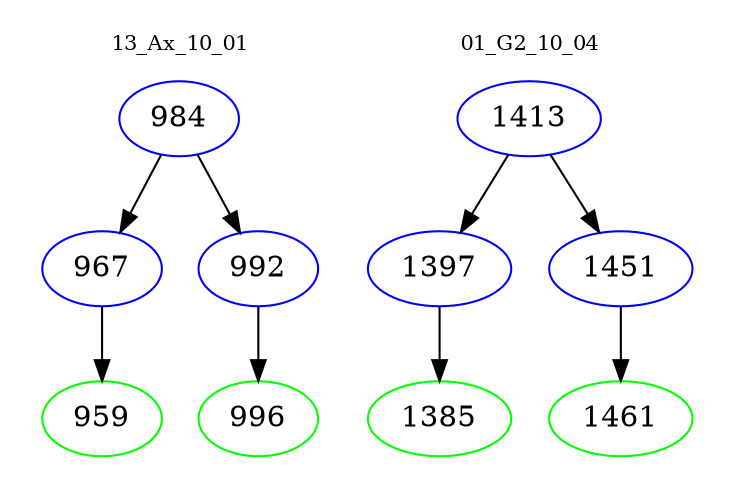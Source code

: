 digraph{
subgraph cluster_0 {
color = white
label = "13_Ax_10_01";
fontsize=10;
T0_984 [label="984", color="blue"]
T0_984 -> T0_967 [color="black"]
T0_967 [label="967", color="blue"]
T0_967 -> T0_959 [color="black"]
T0_959 [label="959", color="green"]
T0_984 -> T0_992 [color="black"]
T0_992 [label="992", color="blue"]
T0_992 -> T0_996 [color="black"]
T0_996 [label="996", color="green"]
}
subgraph cluster_1 {
color = white
label = "01_G2_10_04";
fontsize=10;
T1_1413 [label="1413", color="blue"]
T1_1413 -> T1_1397 [color="black"]
T1_1397 [label="1397", color="blue"]
T1_1397 -> T1_1385 [color="black"]
T1_1385 [label="1385", color="green"]
T1_1413 -> T1_1451 [color="black"]
T1_1451 [label="1451", color="blue"]
T1_1451 -> T1_1461 [color="black"]
T1_1461 [label="1461", color="green"]
}
}
